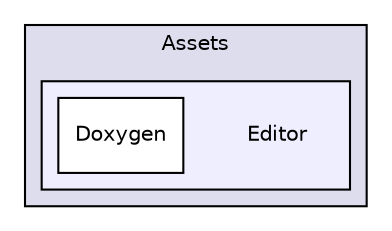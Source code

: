 digraph "C:/Users/Grimzorn/Desktop/Dogeman/Assets/Editor" {
  compound=true
  node [ fontsize="10", fontname="Helvetica"];
  edge [ labelfontsize="10", labelfontname="Helvetica"];
  subgraph clusterdir_84bbf7b3c7f28a5a18725745e1505219 {
    graph [ bgcolor="#ddddee", pencolor="black", label="Assets" fontname="Helvetica", fontsize="10", URL="dir_84bbf7b3c7f28a5a18725745e1505219.html"]
  subgraph clusterdir_a61728ed8d39ae932c553f4837da35dd {
    graph [ bgcolor="#eeeeff", pencolor="black", label="" URL="dir_a61728ed8d39ae932c553f4837da35dd.html"];
    dir_a61728ed8d39ae932c553f4837da35dd [shape=plaintext label="Editor"];
    dir_38c0671d8e669cdaf9fe4d0c8e0456be [shape=box label="Doxygen" color="black" fillcolor="white" style="filled" URL="dir_38c0671d8e669cdaf9fe4d0c8e0456be.html"];
  }
  }
}
